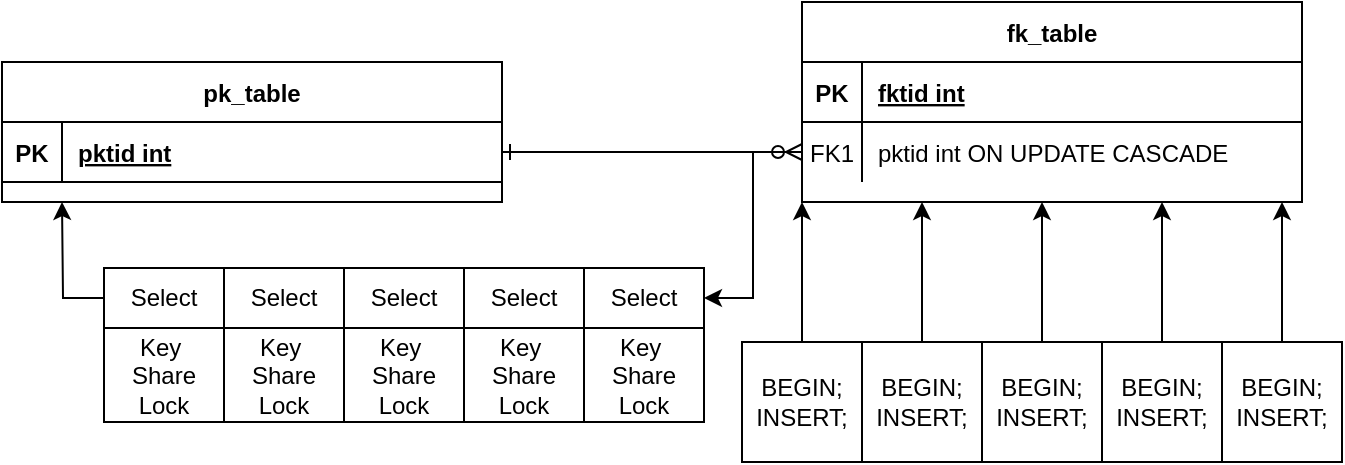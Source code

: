 <mxfile version="24.7.5">
  <diagram id="R2lEEEUBdFMjLlhIrx00" name="Page-1">
    <mxGraphModel dx="1434" dy="782" grid="1" gridSize="10" guides="1" tooltips="1" connect="1" arrows="1" fold="1" page="1" pageScale="1" pageWidth="850" pageHeight="1100" math="0" shadow="0" extFonts="Permanent Marker^https://fonts.googleapis.com/css?family=Permanent+Marker">
      <root>
        <mxCell id="0" />
        <mxCell id="1" parent="0" />
        <mxCell id="7bj4eOlKhpVPdbldbrTZ-1" value="" style="edgeStyle=entityRelationEdgeStyle;endArrow=ERzeroToMany;startArrow=ERone;endFill=1;startFill=0;" edge="1" parent="1" source="7bj4eOlKhpVPdbldbrTZ-10" target="7bj4eOlKhpVPdbldbrTZ-6">
          <mxGeometry width="100" height="100" relative="1" as="geometry">
            <mxPoint x="340" y="720" as="sourcePoint" />
            <mxPoint x="440" y="620" as="targetPoint" />
          </mxGeometry>
        </mxCell>
        <mxCell id="7bj4eOlKhpVPdbldbrTZ-2" value="fk_table" style="shape=table;startSize=30;container=1;collapsible=1;childLayout=tableLayout;fixedRows=1;rowLines=0;fontStyle=1;align=center;resizeLast=1;" vertex="1" parent="1">
          <mxGeometry x="470" y="290" width="250" height="100" as="geometry" />
        </mxCell>
        <mxCell id="7bj4eOlKhpVPdbldbrTZ-3" value="" style="shape=partialRectangle;collapsible=0;dropTarget=0;pointerEvents=0;fillColor=none;points=[[0,0.5],[1,0.5]];portConstraint=eastwest;top=0;left=0;right=0;bottom=1;" vertex="1" parent="7bj4eOlKhpVPdbldbrTZ-2">
          <mxGeometry y="30" width="250" height="30" as="geometry" />
        </mxCell>
        <mxCell id="7bj4eOlKhpVPdbldbrTZ-4" value="PK" style="shape=partialRectangle;overflow=hidden;connectable=0;fillColor=none;top=0;left=0;bottom=0;right=0;fontStyle=1;" vertex="1" parent="7bj4eOlKhpVPdbldbrTZ-3">
          <mxGeometry width="30" height="30" as="geometry">
            <mxRectangle width="30" height="30" as="alternateBounds" />
          </mxGeometry>
        </mxCell>
        <mxCell id="7bj4eOlKhpVPdbldbrTZ-5" value="fktid int" style="shape=partialRectangle;overflow=hidden;connectable=0;fillColor=none;top=0;left=0;bottom=0;right=0;align=left;spacingLeft=6;fontStyle=5;" vertex="1" parent="7bj4eOlKhpVPdbldbrTZ-3">
          <mxGeometry x="30" width="220" height="30" as="geometry">
            <mxRectangle width="220" height="30" as="alternateBounds" />
          </mxGeometry>
        </mxCell>
        <mxCell id="7bj4eOlKhpVPdbldbrTZ-6" value="" style="shape=partialRectangle;collapsible=0;dropTarget=0;pointerEvents=0;fillColor=none;points=[[0,0.5],[1,0.5]];portConstraint=eastwest;top=0;left=0;right=0;bottom=0;" vertex="1" parent="7bj4eOlKhpVPdbldbrTZ-2">
          <mxGeometry y="60" width="250" height="30" as="geometry" />
        </mxCell>
        <mxCell id="7bj4eOlKhpVPdbldbrTZ-7" value="FK1" style="shape=partialRectangle;overflow=hidden;connectable=0;fillColor=none;top=0;left=0;bottom=0;right=0;" vertex="1" parent="7bj4eOlKhpVPdbldbrTZ-6">
          <mxGeometry width="30" height="30" as="geometry">
            <mxRectangle width="30" height="30" as="alternateBounds" />
          </mxGeometry>
        </mxCell>
        <mxCell id="7bj4eOlKhpVPdbldbrTZ-8" value="pktid int ON UPDATE CASCADE" style="shape=partialRectangle;overflow=hidden;connectable=0;fillColor=none;top=0;left=0;bottom=0;right=0;align=left;spacingLeft=6;" vertex="1" parent="7bj4eOlKhpVPdbldbrTZ-6">
          <mxGeometry x="30" width="220" height="30" as="geometry">
            <mxRectangle width="220" height="30" as="alternateBounds" />
          </mxGeometry>
        </mxCell>
        <mxCell id="7bj4eOlKhpVPdbldbrTZ-9" value="pk_table" style="shape=table;startSize=30;container=1;collapsible=1;childLayout=tableLayout;fixedRows=1;rowLines=0;fontStyle=1;align=center;resizeLast=1;" vertex="1" parent="1">
          <mxGeometry x="70" y="320" width="250" height="70" as="geometry" />
        </mxCell>
        <mxCell id="7bj4eOlKhpVPdbldbrTZ-10" value="" style="shape=partialRectangle;collapsible=0;dropTarget=0;pointerEvents=0;fillColor=none;points=[[0,0.5],[1,0.5]];portConstraint=eastwest;top=0;left=0;right=0;bottom=1;" vertex="1" parent="7bj4eOlKhpVPdbldbrTZ-9">
          <mxGeometry y="30" width="250" height="30" as="geometry" />
        </mxCell>
        <mxCell id="7bj4eOlKhpVPdbldbrTZ-11" value="PK" style="shape=partialRectangle;overflow=hidden;connectable=0;fillColor=none;top=0;left=0;bottom=0;right=0;fontStyle=1;" vertex="1" parent="7bj4eOlKhpVPdbldbrTZ-10">
          <mxGeometry width="30" height="30" as="geometry">
            <mxRectangle width="30" height="30" as="alternateBounds" />
          </mxGeometry>
        </mxCell>
        <mxCell id="7bj4eOlKhpVPdbldbrTZ-12" value="pktid int" style="shape=partialRectangle;overflow=hidden;connectable=0;fillColor=none;top=0;left=0;bottom=0;right=0;align=left;spacingLeft=6;fontStyle=5;" vertex="1" parent="7bj4eOlKhpVPdbldbrTZ-10">
          <mxGeometry x="30" width="220" height="30" as="geometry">
            <mxRectangle width="220" height="30" as="alternateBounds" />
          </mxGeometry>
        </mxCell>
        <mxCell id="7bj4eOlKhpVPdbldbrTZ-13" style="edgeStyle=orthogonalEdgeStyle;rounded=0;orthogonalLoop=1;jettySize=auto;html=1;exitX=0.5;exitY=0;exitDx=0;exitDy=0;entryX=0;entryY=1;entryDx=0;entryDy=0;" edge="1" parent="1" source="7bj4eOlKhpVPdbldbrTZ-14" target="7bj4eOlKhpVPdbldbrTZ-2">
          <mxGeometry relative="1" as="geometry" />
        </mxCell>
        <mxCell id="7bj4eOlKhpVPdbldbrTZ-14" value="&lt;div&gt;BEGIN;&lt;/div&gt;&lt;span style=&quot;text-align: start;&quot;&gt;&lt;div style=&quot;text-align: center;&quot;&gt;&lt;span style=&quot;background-color: initial;&quot;&gt;INSERT;&lt;font face=&quot;monospace&quot; color=&quot;rgba(0, 0, 0, 0)&quot;&gt;&lt;span style=&quot;font-size: 0px; text-wrap: nowrap;&quot;&gt;%3CmxGraphModel%3E%3Croot%3E%3CmxCell%20id%3D%220%22%2F%3E%3CmxCell%20id%3D%221%22%20parent%3D%220%22%2F%3E%3CmxCell%20id%3D%222%22%20value%3D%22%22%20style%3D%22whiteSpace%3Dwrap%3Bhtml%3D1%3Baspect%3Dfixed%3B%22%20vertex%3D%221%22%20parent%3D%221%22%3E%3CmxGeometry%20x%3D%22440%22%20y%3D%22460%22%20width%3D%2250%22%20height%3D%2250%22%20as%3D%22geometry%22%2F%3E%3C%2FmxCell%3E%3C%2Froot%3E%3C%2FmxGraphModel%3&lt;/span&gt;&lt;/font&gt;&lt;/span&gt;&lt;/div&gt;&lt;/span&gt;" style="whiteSpace=wrap;html=1;aspect=fixed;" vertex="1" parent="1">
          <mxGeometry x="440" y="460" width="60" height="60" as="geometry" />
        </mxCell>
        <mxCell id="7bj4eOlKhpVPdbldbrTZ-15" style="edgeStyle=orthogonalEdgeStyle;rounded=0;orthogonalLoop=1;jettySize=auto;html=1;exitX=0.5;exitY=0;exitDx=0;exitDy=0;" edge="1" parent="1" source="7bj4eOlKhpVPdbldbrTZ-16">
          <mxGeometry relative="1" as="geometry">
            <mxPoint x="530" y="390" as="targetPoint" />
          </mxGeometry>
        </mxCell>
        <mxCell id="7bj4eOlKhpVPdbldbrTZ-16" value="&lt;div&gt;BEGIN;&lt;/div&gt;&lt;span style=&quot;text-align: start;&quot;&gt;&lt;div style=&quot;text-align: center;&quot;&gt;&lt;span style=&quot;background-color: initial;&quot;&gt;INSERT;&lt;font face=&quot;monospace&quot; color=&quot;rgba(0, 0, 0, 0)&quot;&gt;&lt;span style=&quot;font-size: 0px; text-wrap: nowrap;&quot;&gt;%3CmxGraphModel%3E%3Croot%3E%3CmxCell%20id%3D%220%22%2F%3E%3CmxCell%20id%3D%221%22%20parent%3D%220%22%2F%3E%3CmxCell%20id%3D%222%22%20value%3D%22%22%20style%3D%22whiteSpace%3Dwrap%3Bhtml%3D1%3Baspect%3Dfixed%3B%22%20vertex%3D%221%22%20parent%3D%221%22%3E%3CmxGeometry%20x%3D%22440%22%20y%3D%22460%22%20width%3D%2250%22%20height%3D%2250%22%20as%3D%22geometry%22%2F%3E%3C%2FmxCell%3E%3C%2Froot%3E%3C%2FmxGraphModel%3&lt;/span&gt;&lt;/font&gt;&lt;/span&gt;&lt;/div&gt;&lt;/span&gt;" style="whiteSpace=wrap;html=1;aspect=fixed;" vertex="1" parent="1">
          <mxGeometry x="500" y="460" width="60" height="60" as="geometry" />
        </mxCell>
        <mxCell id="7bj4eOlKhpVPdbldbrTZ-17" style="edgeStyle=orthogonalEdgeStyle;rounded=0;orthogonalLoop=1;jettySize=auto;html=1;exitX=0.5;exitY=0;exitDx=0;exitDy=0;" edge="1" parent="1" source="7bj4eOlKhpVPdbldbrTZ-18">
          <mxGeometry relative="1" as="geometry">
            <mxPoint x="590" y="390" as="targetPoint" />
          </mxGeometry>
        </mxCell>
        <mxCell id="7bj4eOlKhpVPdbldbrTZ-18" value="&lt;div&gt;BEGIN;&lt;/div&gt;&lt;span style=&quot;text-align: start;&quot;&gt;&lt;div style=&quot;text-align: center;&quot;&gt;&lt;span style=&quot;background-color: initial;&quot;&gt;INSERT;&lt;font face=&quot;monospace&quot; color=&quot;rgba(0, 0, 0, 0)&quot;&gt;&lt;span style=&quot;font-size: 0px; text-wrap: nowrap;&quot;&gt;%3CmxGraphModel%3E%3Croot%3E%3CmxCell%20id%3D%220%22%2F%3E%3CmxCell%20id%3D%221%22%20parent%3D%220%22%2F%3E%3CmxCell%20id%3D%222%22%20value%3D%22%22%20style%3D%22whiteSpace%3Dwrap%3Bhtml%3D1%3Baspect%3Dfixed%3B%22%20vertex%3D%221%22%20parent%3D%221%22%3E%3CmxGeometry%20x%3D%22440%22%20y%3D%22460%22%20width%3D%2250%22%20height%3D%2250%22%20as%3D%22geometry%22%2F%3E%3C%2FmxCell%3E%3C%2Froot%3E%3C%2FmxGraphModel%3&lt;/span&gt;&lt;/font&gt;&lt;/span&gt;&lt;/div&gt;&lt;/span&gt;" style="whiteSpace=wrap;html=1;aspect=fixed;" vertex="1" parent="1">
          <mxGeometry x="560" y="460" width="60" height="60" as="geometry" />
        </mxCell>
        <mxCell id="7bj4eOlKhpVPdbldbrTZ-19" style="edgeStyle=orthogonalEdgeStyle;rounded=0;orthogonalLoop=1;jettySize=auto;html=1;exitX=0.5;exitY=0;exitDx=0;exitDy=0;" edge="1" parent="1" source="7bj4eOlKhpVPdbldbrTZ-20">
          <mxGeometry relative="1" as="geometry">
            <mxPoint x="650" y="390" as="targetPoint" />
          </mxGeometry>
        </mxCell>
        <mxCell id="7bj4eOlKhpVPdbldbrTZ-20" value="&lt;div&gt;BEGIN;&lt;/div&gt;&lt;span style=&quot;text-align: start;&quot;&gt;&lt;div style=&quot;text-align: center;&quot;&gt;&lt;span style=&quot;background-color: initial;&quot;&gt;INSERT;&lt;font face=&quot;monospace&quot; color=&quot;rgba(0, 0, 0, 0)&quot;&gt;&lt;span style=&quot;font-size: 0px; text-wrap: nowrap;&quot;&gt;%3CmxGraphModel%3E%3Croot%3E%3CmxCell%20id%3D%220%22%2F%3E%3CmxCell%20id%3D%221%22%20parent%3D%220%22%2F%3E%3CmxCell%20id%3D%222%22%20value%3D%22%22%20style%3D%22whiteSpace%3Dwrap%3Bhtml%3D1%3Baspect%3Dfixed%3B%22%20vertex%3D%221%22%20parent%3D%221%22%3E%3CmxGeometry%20x%3D%22440%22%20y%3D%22460%22%20width%3D%2250%22%20height%3D%2250%22%20as%3D%22geometry%22%2F%3E%3C%2FmxCell%3E%3C%2Froot%3E%3C%2FmxGraphModel%3&lt;/span&gt;&lt;/font&gt;&lt;/span&gt;&lt;/div&gt;&lt;/span&gt;" style="whiteSpace=wrap;html=1;aspect=fixed;" vertex="1" parent="1">
          <mxGeometry x="620" y="460" width="60" height="60" as="geometry" />
        </mxCell>
        <mxCell id="7bj4eOlKhpVPdbldbrTZ-21" style="edgeStyle=orthogonalEdgeStyle;rounded=0;orthogonalLoop=1;jettySize=auto;html=1;exitX=0.5;exitY=0;exitDx=0;exitDy=0;" edge="1" parent="1" source="7bj4eOlKhpVPdbldbrTZ-22">
          <mxGeometry relative="1" as="geometry">
            <mxPoint x="710" y="390" as="targetPoint" />
          </mxGeometry>
        </mxCell>
        <mxCell id="7bj4eOlKhpVPdbldbrTZ-22" value="&lt;div&gt;BEGIN;&lt;/div&gt;&lt;span style=&quot;text-align: start;&quot;&gt;&lt;div style=&quot;text-align: center;&quot;&gt;&lt;span style=&quot;background-color: initial;&quot;&gt;INSERT;&lt;font face=&quot;monospace&quot; color=&quot;rgba(0, 0, 0, 0)&quot;&gt;&lt;span style=&quot;font-size: 0px; text-wrap: nowrap;&quot;&gt;%3CmxGraphModel%3E%3Croot%3E%3CmxCell%20id%3D%220%22%2F%3E%3CmxCell%20id%3D%221%22%20parent%3D%220%22%2F%3E%3CmxCell%20id%3D%222%22%20value%3D%22%22%20style%3D%22whiteSpace%3Dwrap%3Bhtml%3D1%3Baspect%3Dfixed%3B%22%20vertex%3D%221%22%20parent%3D%221%22%3E%3CmxGeometry%20x%3D%22440%22%20y%3D%22460%22%20width%3D%2250%22%20height%3D%2250%22%20as%3D%22geometry%22%2F%3E%3C%2FmxCell%3E%3C%2Froot%3E%3C%2FmxGraphModel%3&lt;/span&gt;&lt;/font&gt;&lt;/span&gt;&lt;/div&gt;&lt;/span&gt;" style="whiteSpace=wrap;html=1;aspect=fixed;" vertex="1" parent="1">
          <mxGeometry x="680" y="460" width="60" height="60" as="geometry" />
        </mxCell>
        <mxCell id="7bj4eOlKhpVPdbldbrTZ-23" value="Select" style="rounded=0;whiteSpace=wrap;html=1;" vertex="1" parent="1">
          <mxGeometry x="241" y="423" width="60" height="30" as="geometry" />
        </mxCell>
        <mxCell id="7bj4eOlKhpVPdbldbrTZ-24" value="Select" style="rounded=0;whiteSpace=wrap;html=1;" vertex="1" parent="1">
          <mxGeometry x="301" y="423" width="60" height="30" as="geometry" />
        </mxCell>
        <mxCell id="7bj4eOlKhpVPdbldbrTZ-25" value="Select" style="rounded=0;whiteSpace=wrap;html=1;" vertex="1" parent="1">
          <mxGeometry x="181" y="423" width="60" height="30" as="geometry" />
        </mxCell>
        <mxCell id="7bj4eOlKhpVPdbldbrTZ-26" value="Select" style="rounded=0;whiteSpace=wrap;html=1;" vertex="1" parent="1">
          <mxGeometry x="361" y="423" width="60" height="30" as="geometry" />
        </mxCell>
        <mxCell id="7bj4eOlKhpVPdbldbrTZ-27" style="edgeStyle=orthogonalEdgeStyle;rounded=0;orthogonalLoop=1;jettySize=auto;html=1;exitX=0;exitY=0.5;exitDx=0;exitDy=0;" edge="1" parent="1" source="7bj4eOlKhpVPdbldbrTZ-28">
          <mxGeometry relative="1" as="geometry">
            <mxPoint x="100" y="390" as="targetPoint" />
          </mxGeometry>
        </mxCell>
        <mxCell id="7bj4eOlKhpVPdbldbrTZ-28" value="Select" style="rounded=0;whiteSpace=wrap;html=1;" vertex="1" parent="1">
          <mxGeometry x="121" y="423" width="60" height="30" as="geometry" />
        </mxCell>
        <mxCell id="7bj4eOlKhpVPdbldbrTZ-29" style="edgeStyle=orthogonalEdgeStyle;rounded=0;orthogonalLoop=1;jettySize=auto;html=1;exitX=0;exitY=0.5;exitDx=0;exitDy=0;entryX=1;entryY=0.5;entryDx=0;entryDy=0;" edge="1" parent="1" source="7bj4eOlKhpVPdbldbrTZ-6" target="7bj4eOlKhpVPdbldbrTZ-26">
          <mxGeometry relative="1" as="geometry" />
        </mxCell>
        <mxCell id="7bj4eOlKhpVPdbldbrTZ-30" value="Key&amp;nbsp;&lt;div&gt;Share Lock&lt;/div&gt;" style="rounded=0;whiteSpace=wrap;html=1;" vertex="1" parent="1">
          <mxGeometry x="121" y="453" width="60" height="47" as="geometry" />
        </mxCell>
        <mxCell id="7bj4eOlKhpVPdbldbrTZ-31" value="Key&amp;nbsp;&lt;div&gt;Share Lock&lt;/div&gt;" style="rounded=0;whiteSpace=wrap;html=1;" vertex="1" parent="1">
          <mxGeometry x="181" y="453" width="60" height="47" as="geometry" />
        </mxCell>
        <mxCell id="7bj4eOlKhpVPdbldbrTZ-32" value="Key&amp;nbsp;&lt;div&gt;Share Lock&lt;/div&gt;" style="rounded=0;whiteSpace=wrap;html=1;" vertex="1" parent="1">
          <mxGeometry x="241" y="453" width="60" height="47" as="geometry" />
        </mxCell>
        <mxCell id="7bj4eOlKhpVPdbldbrTZ-33" value="Key&amp;nbsp;&lt;div&gt;Share Lock&lt;/div&gt;" style="rounded=0;whiteSpace=wrap;html=1;" vertex="1" parent="1">
          <mxGeometry x="301" y="453" width="60" height="47" as="geometry" />
        </mxCell>
        <mxCell id="7bj4eOlKhpVPdbldbrTZ-34" value="Key&amp;nbsp;&lt;div&gt;Share Lock&lt;/div&gt;" style="rounded=0;whiteSpace=wrap;html=1;" vertex="1" parent="1">
          <mxGeometry x="361" y="453" width="60" height="47" as="geometry" />
        </mxCell>
      </root>
    </mxGraphModel>
  </diagram>
</mxfile>
